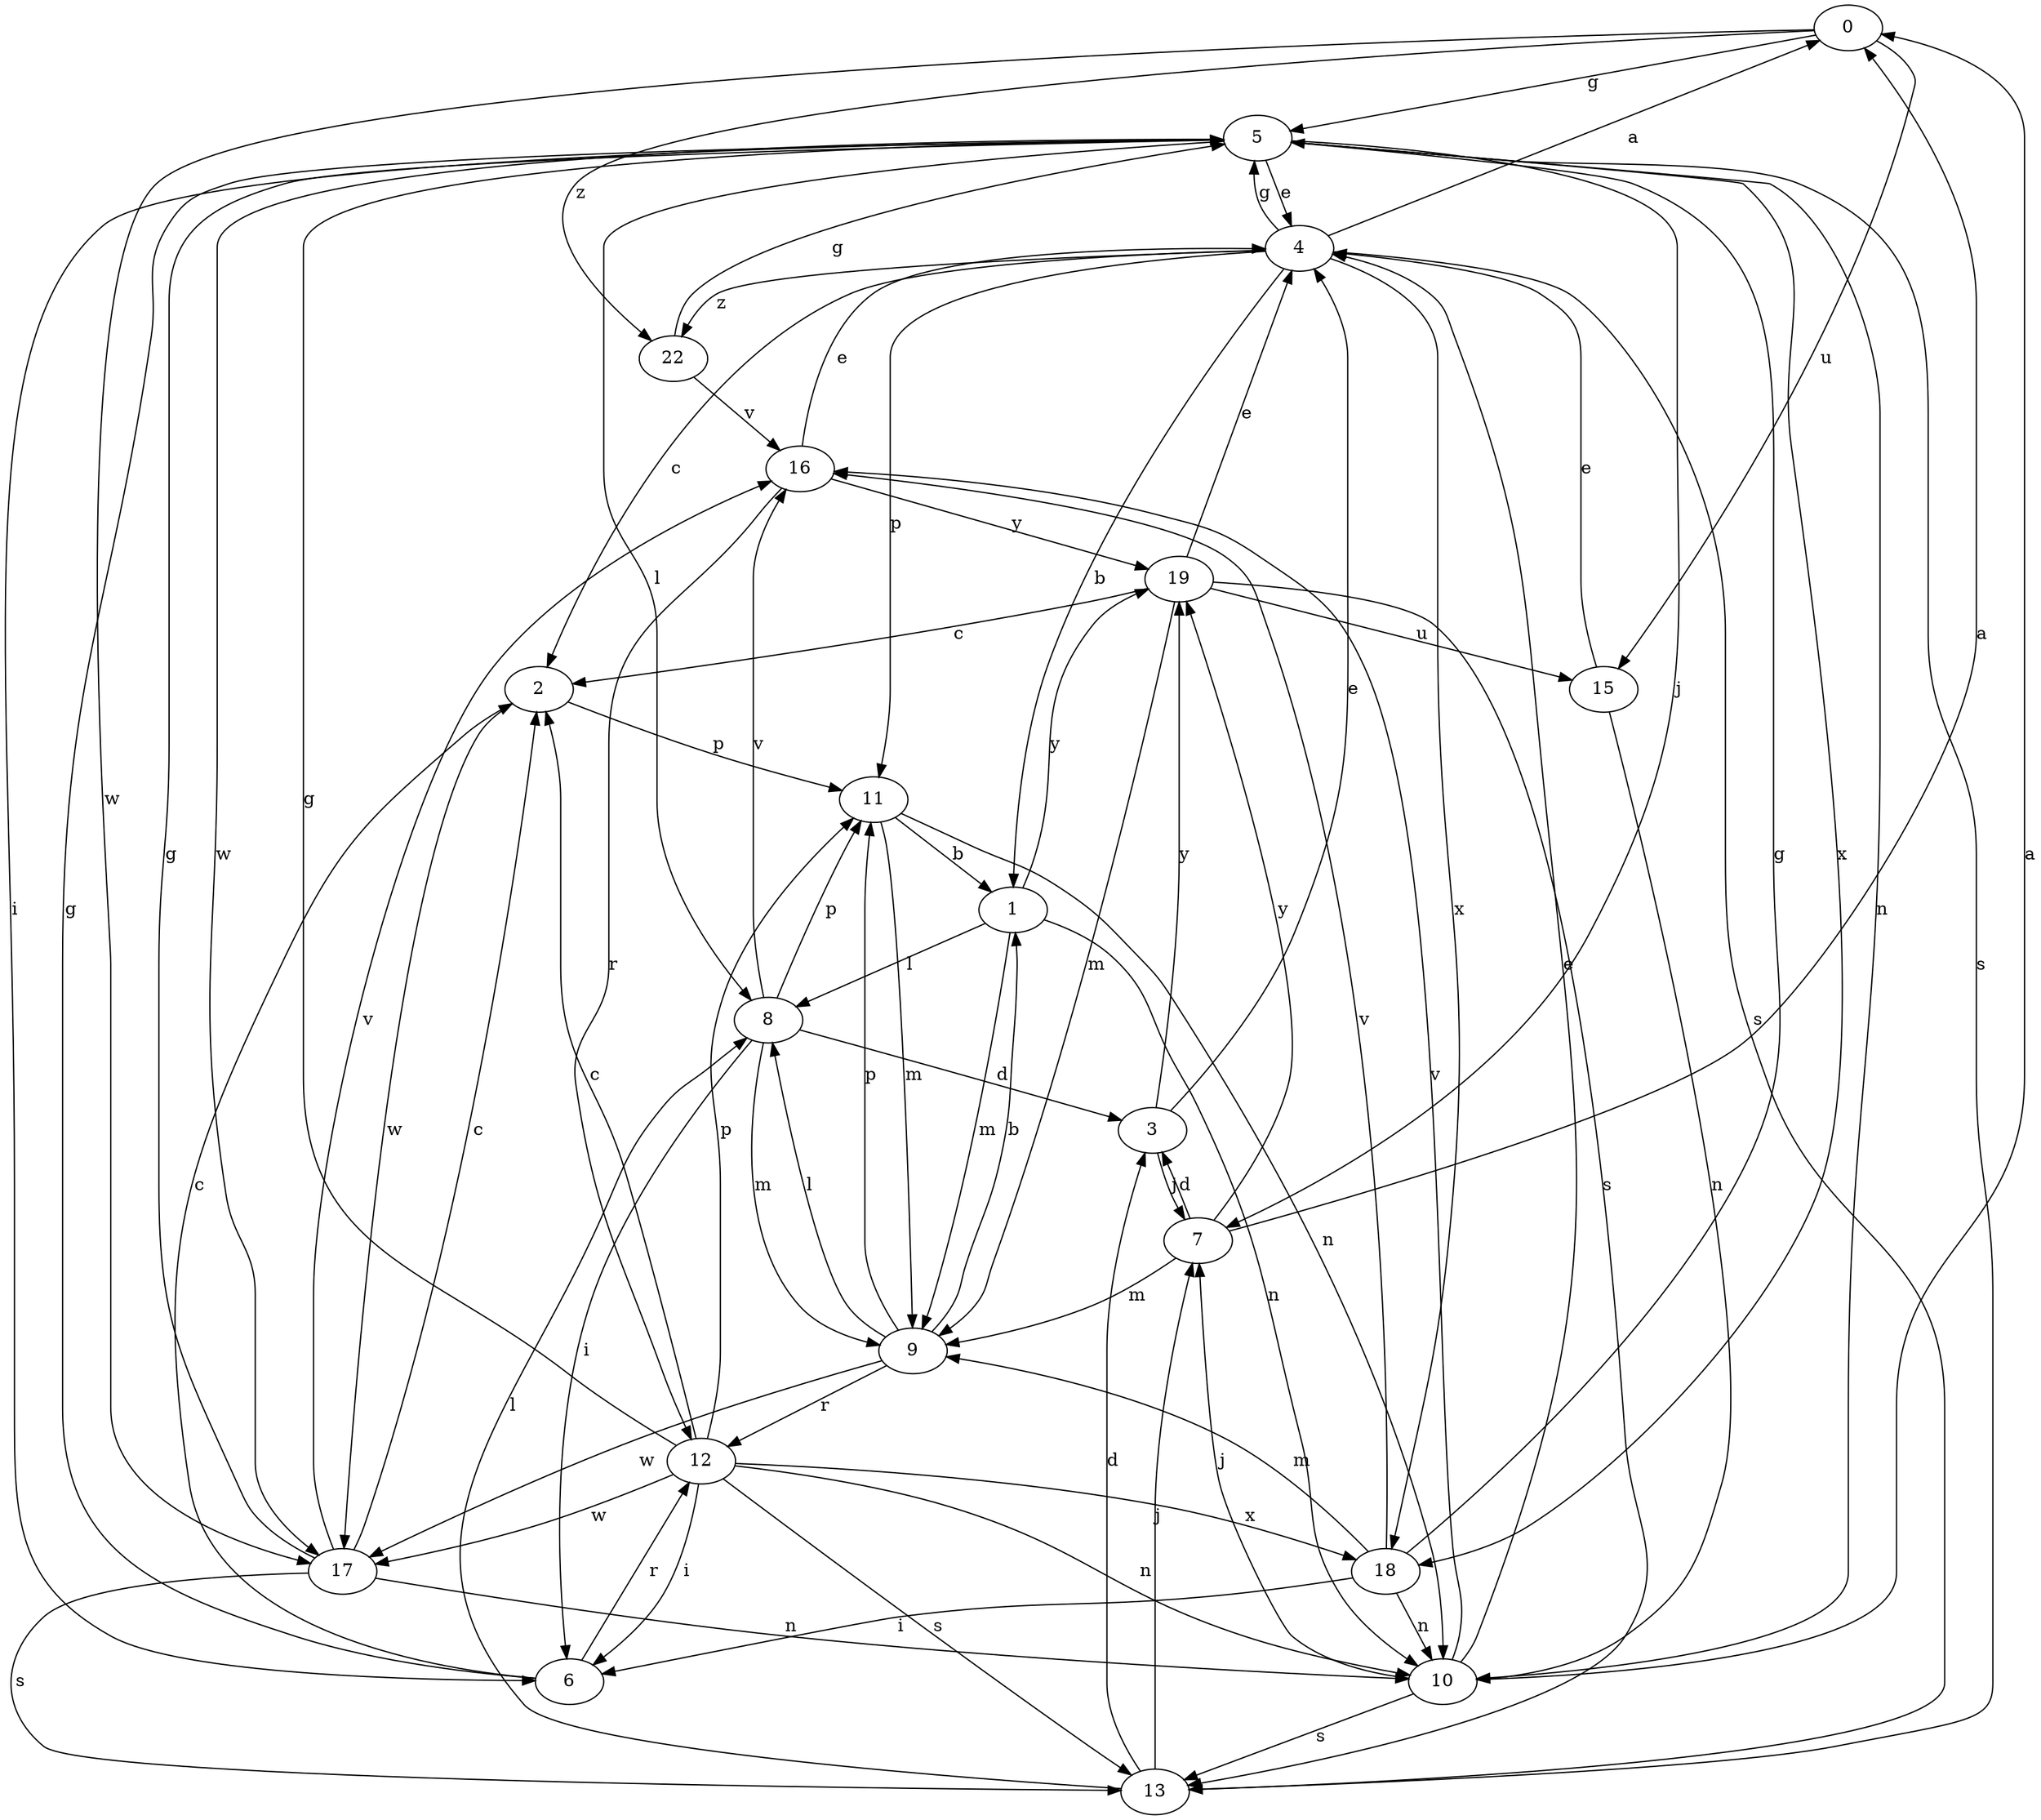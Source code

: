 strict digraph  {
0;
1;
2;
3;
4;
5;
6;
7;
8;
9;
10;
11;
12;
13;
15;
16;
17;
18;
19;
22;
0 -> 5  [label=g];
0 -> 15  [label=u];
0 -> 17  [label=w];
0 -> 22  [label=z];
1 -> 8  [label=l];
1 -> 9  [label=m];
1 -> 10  [label=n];
1 -> 19  [label=y];
2 -> 11  [label=p];
2 -> 17  [label=w];
3 -> 4  [label=e];
3 -> 7  [label=j];
3 -> 19  [label=y];
4 -> 0  [label=a];
4 -> 1  [label=b];
4 -> 2  [label=c];
4 -> 5  [label=g];
4 -> 11  [label=p];
4 -> 13  [label=s];
4 -> 18  [label=x];
4 -> 22  [label=z];
5 -> 4  [label=e];
5 -> 6  [label=i];
5 -> 7  [label=j];
5 -> 8  [label=l];
5 -> 10  [label=n];
5 -> 13  [label=s];
5 -> 17  [label=w];
5 -> 18  [label=x];
6 -> 2  [label=c];
6 -> 5  [label=g];
6 -> 12  [label=r];
7 -> 0  [label=a];
7 -> 3  [label=d];
7 -> 9  [label=m];
7 -> 19  [label=y];
8 -> 3  [label=d];
8 -> 6  [label=i];
8 -> 9  [label=m];
8 -> 11  [label=p];
8 -> 16  [label=v];
9 -> 1  [label=b];
9 -> 8  [label=l];
9 -> 11  [label=p];
9 -> 12  [label=r];
9 -> 17  [label=w];
10 -> 0  [label=a];
10 -> 4  [label=e];
10 -> 7  [label=j];
10 -> 13  [label=s];
10 -> 16  [label=v];
11 -> 1  [label=b];
11 -> 9  [label=m];
11 -> 10  [label=n];
12 -> 2  [label=c];
12 -> 5  [label=g];
12 -> 6  [label=i];
12 -> 10  [label=n];
12 -> 11  [label=p];
12 -> 13  [label=s];
12 -> 17  [label=w];
12 -> 18  [label=x];
13 -> 3  [label=d];
13 -> 7  [label=j];
13 -> 8  [label=l];
15 -> 4  [label=e];
15 -> 10  [label=n];
16 -> 4  [label=e];
16 -> 12  [label=r];
16 -> 19  [label=y];
17 -> 2  [label=c];
17 -> 5  [label=g];
17 -> 10  [label=n];
17 -> 13  [label=s];
17 -> 16  [label=v];
18 -> 5  [label=g];
18 -> 6  [label=i];
18 -> 9  [label=m];
18 -> 10  [label=n];
18 -> 16  [label=v];
19 -> 2  [label=c];
19 -> 4  [label=e];
19 -> 9  [label=m];
19 -> 13  [label=s];
19 -> 15  [label=u];
22 -> 5  [label=g];
22 -> 16  [label=v];
}
